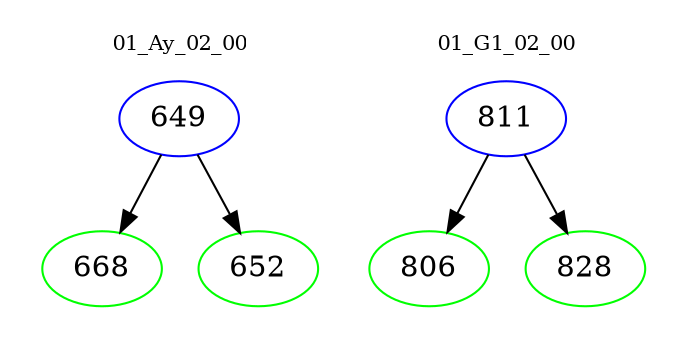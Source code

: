 digraph{
subgraph cluster_0 {
color = white
label = "01_Ay_02_00";
fontsize=10;
T0_649 [label="649", color="blue"]
T0_649 -> T0_668 [color="black"]
T0_668 [label="668", color="green"]
T0_649 -> T0_652 [color="black"]
T0_652 [label="652", color="green"]
}
subgraph cluster_1 {
color = white
label = "01_G1_02_00";
fontsize=10;
T1_811 [label="811", color="blue"]
T1_811 -> T1_806 [color="black"]
T1_806 [label="806", color="green"]
T1_811 -> T1_828 [color="black"]
T1_828 [label="828", color="green"]
}
}

